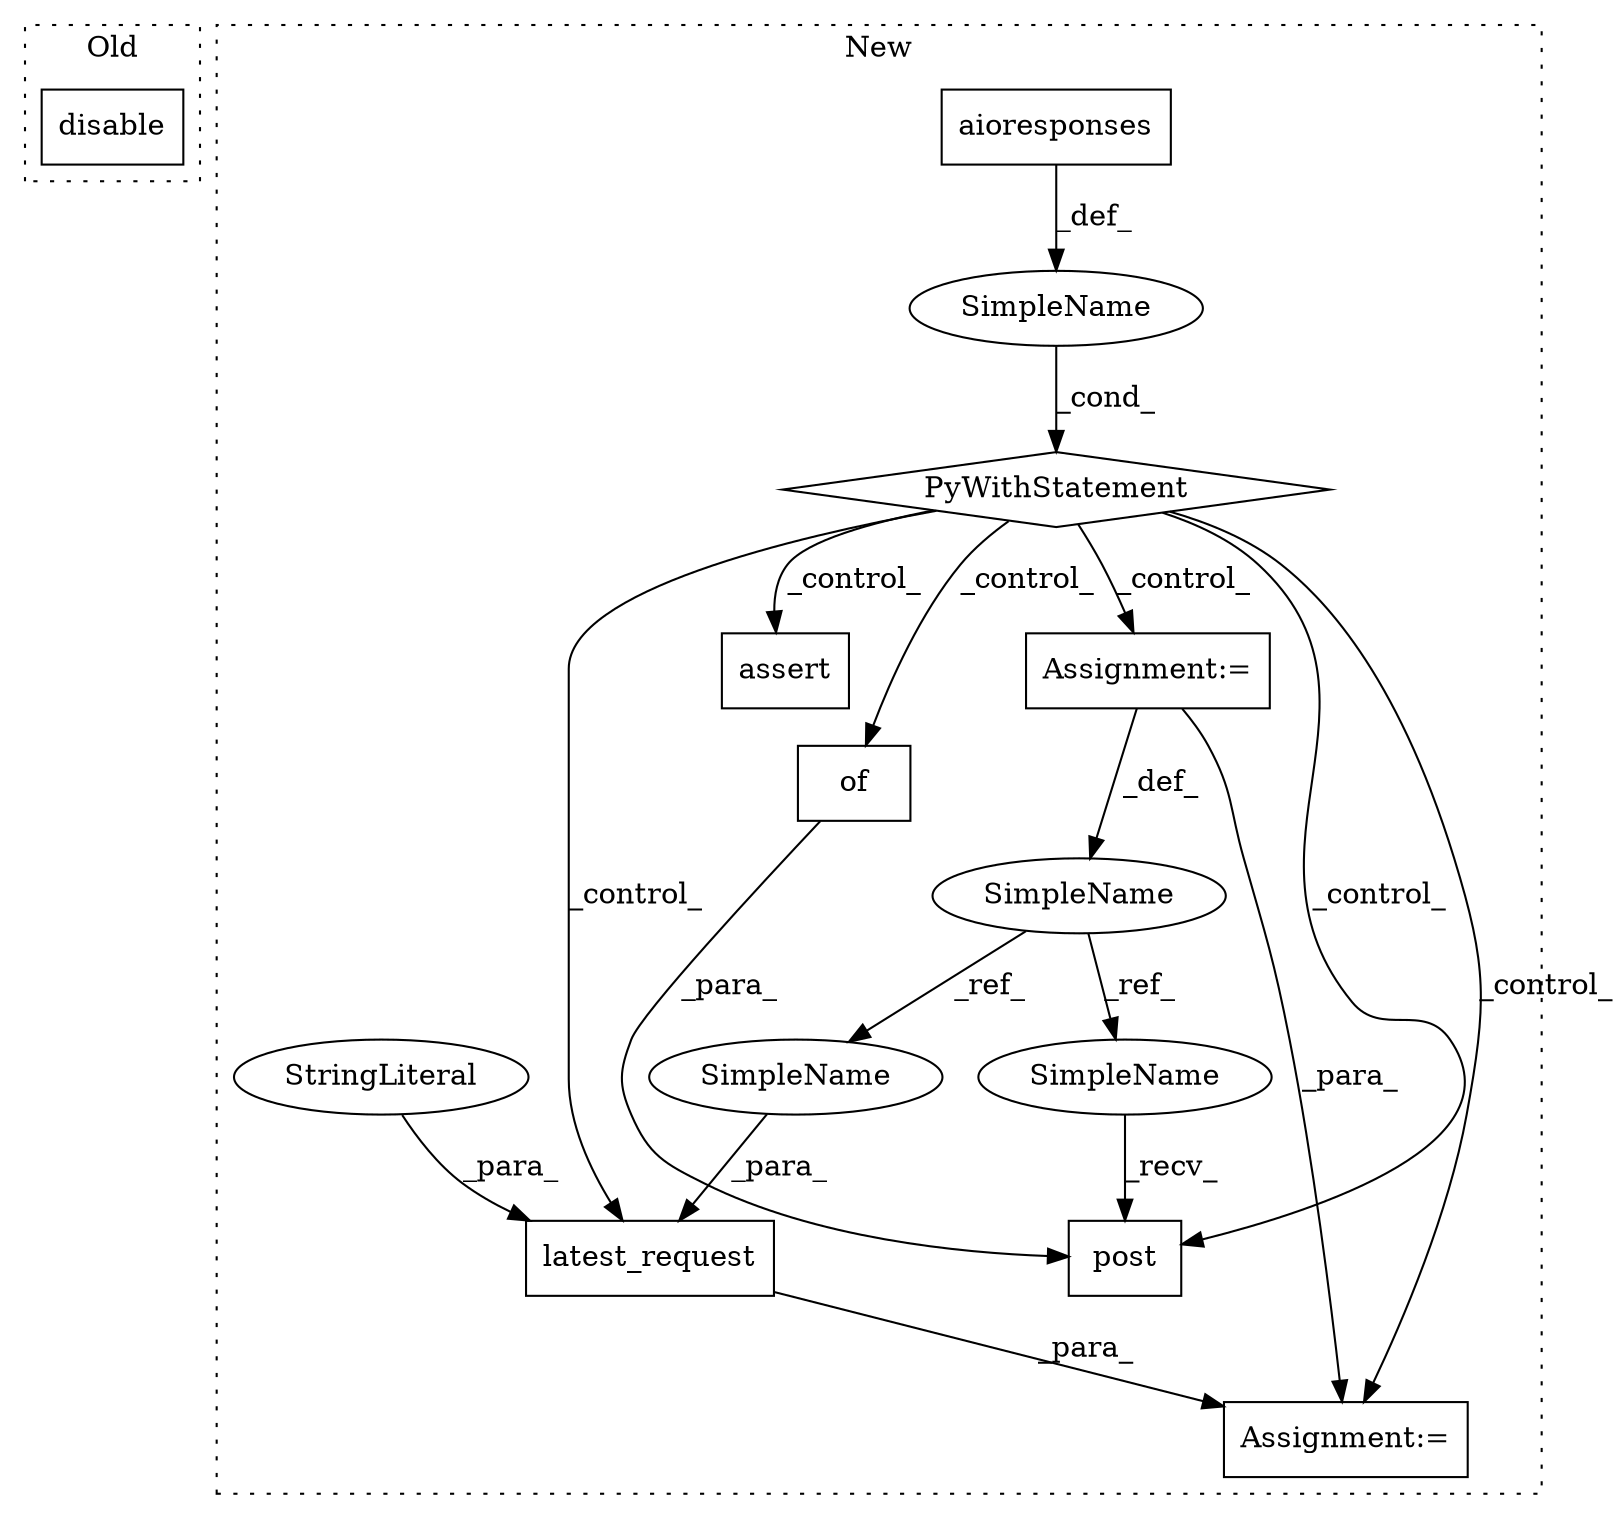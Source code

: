 digraph G {
subgraph cluster0 {
1 [label="disable" a="32" s="9215" l="9" shape="box"];
label = "Old";
style="dotted";
}
subgraph cluster1 {
2 [label="of" a="32" s="9153,9189" l="3,1" shape="box"];
3 [label="SimpleName" a="42" s="" l="" shape="ellipse"];
4 [label="PyWithStatement" a="104" s="9049,9073" l="10,2" shape="diamond"];
5 [label="aioresponses" a="32" s="9059" l="14" shape="box"];
6 [label="assert" a="6" s="9611" l="7" shape="box"];
7 [label="post" a="32" s="9108,9190" l="5,1" shape="box"];
8 [label="latest_request" a="32" s="9409,9468" l="15,1" shape="box"];
9 [label="StringLiteral" a="45" s="9438" l="30" shape="ellipse"];
10 [label="Assignment:=" a="7" s="9408" l="1" shape="box"];
11 [label="SimpleName" a="42" s="9087" l="6" shape="ellipse"];
12 [label="Assignment:=" a="7" s="9087" l="6" shape="box"];
13 [label="SimpleName" a="42" s="9101" l="6" shape="ellipse"];
14 [label="SimpleName" a="42" s="9424" l="6" shape="ellipse"];
label = "New";
style="dotted";
}
2 -> 7 [label="_para_"];
3 -> 4 [label="_cond_"];
4 -> 6 [label="_control_"];
4 -> 10 [label="_control_"];
4 -> 8 [label="_control_"];
4 -> 12 [label="_control_"];
4 -> 2 [label="_control_"];
4 -> 7 [label="_control_"];
5 -> 3 [label="_def_"];
8 -> 10 [label="_para_"];
9 -> 8 [label="_para_"];
11 -> 13 [label="_ref_"];
11 -> 14 [label="_ref_"];
12 -> 10 [label="_para_"];
12 -> 11 [label="_def_"];
13 -> 7 [label="_recv_"];
14 -> 8 [label="_para_"];
}